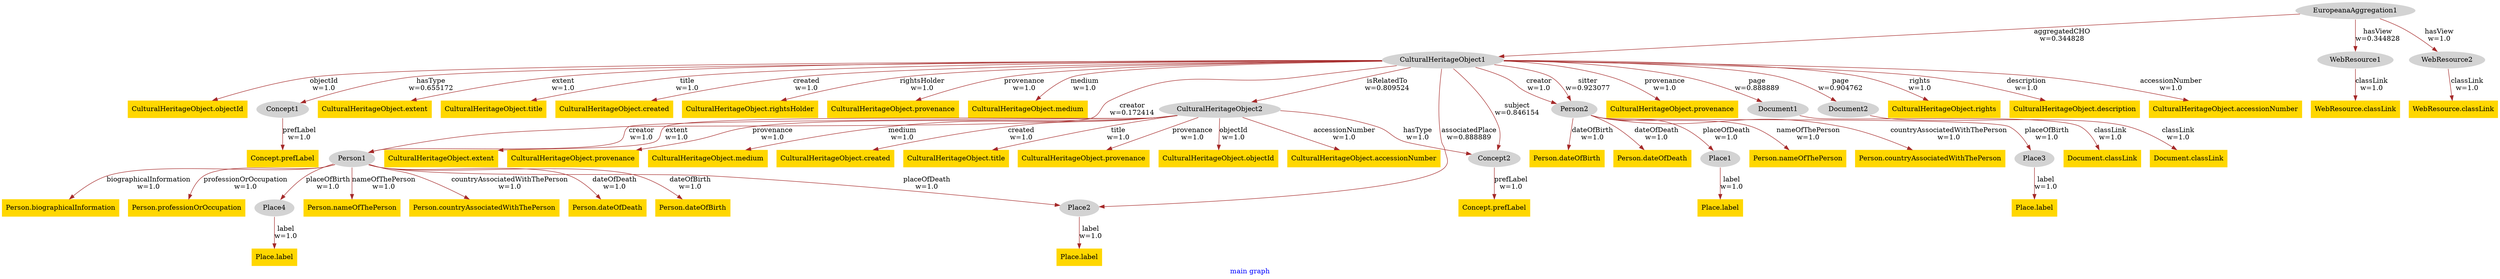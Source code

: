 digraph n0 {
fontcolor="blue"
remincross="true"
label="main graph"
n1[style="filled",color="white",fillcolor="lightgray",label="EuropeanaAggregation1"];
n2[style="filled",color="white",fillcolor="lightgray",label="CulturalHeritageObject1"];
n3[style="filled",color="white",fillcolor="lightgray",label="WebResource1"];
n4[shape="plaintext",style="filled",fillcolor="gold",label="CulturalHeritageObject.description"];
n5[shape="plaintext",style="filled",fillcolor="gold",label="CulturalHeritageObject.accessionNumber"];
n6[shape="plaintext",style="filled",fillcolor="gold",label="CulturalHeritageObject.objectId"];
n7[style="filled",color="white",fillcolor="lightgray",label="Person1"];
n8[shape="plaintext",style="filled",fillcolor="gold",label="WebResource.classLink"];
n9[shape="plaintext",style="filled",fillcolor="gold",label="Person.nameOfThePerson"];
n10[shape="plaintext",style="filled",fillcolor="gold",label="CulturalHeritageObject.extent"];
n11[shape="plaintext",style="filled",fillcolor="gold",label="CulturalHeritageObject.title"];
n12[shape="plaintext",style="filled",fillcolor="gold",label="CulturalHeritageObject.created"];
n13[shape="plaintext",style="filled",fillcolor="gold",label="CulturalHeritageObject.rightsHolder"];
n14[shape="plaintext",style="filled",fillcolor="gold",label="CulturalHeritageObject.provenance"];
n15[shape="plaintext",style="filled",fillcolor="gold",label="CulturalHeritageObject.medium"];
n16[style="filled",color="white",fillcolor="lightgray",label="Concept1"];
n17[shape="plaintext",style="filled",fillcolor="gold",label="Concept.prefLabel"];
n18[shape="plaintext",style="filled",fillcolor="gold",label="Person.countryAssociatedWithThePerson"];
n19[shape="plaintext",style="filled",fillcolor="gold",label="Person.dateOfDeath"];
n20[shape="plaintext",style="filled",fillcolor="gold",label="Person.dateOfBirth"];
n21[shape="plaintext",style="filled",fillcolor="gold",label="Person.biographicalInformation"];
n22[shape="plaintext",style="filled",fillcolor="gold",label="Person.professionOrOccupation"];
n23[style="filled",color="white",fillcolor="lightgray",label="CulturalHeritageObject2"];
n24[shape="plaintext",style="filled",fillcolor="gold",label="CulturalHeritageObject.accessionNumber"];
n25[shape="plaintext",style="filled",fillcolor="gold",label="CulturalHeritageObject.extent"];
n26[shape="plaintext",style="filled",fillcolor="gold",label="CulturalHeritageObject.provenance"];
n27[style="filled",color="white",fillcolor="lightgray",label="Concept2"];
n28[shape="plaintext",style="filled",fillcolor="gold",label="CulturalHeritageObject.medium"];
n29[shape="plaintext",style="filled",fillcolor="gold",label="CulturalHeritageObject.created"];
n30[shape="plaintext",style="filled",fillcolor="gold",label="CulturalHeritageObject.title"];
n31[shape="plaintext",style="filled",fillcolor="gold",label="CulturalHeritageObject.provenance"];
n32[style="filled",color="white",fillcolor="lightgray",label="Person2"];
n33[style="filled",color="white",fillcolor="lightgray",label="Place1"];
n34[style="filled",color="white",fillcolor="lightgray",label="Place3"];
n35[shape="plaintext",style="filled",fillcolor="gold",label="Person.nameOfThePerson"];
n36[shape="plaintext",style="filled",fillcolor="gold",label="Person.countryAssociatedWithThePerson"];
n37[shape="plaintext",style="filled",fillcolor="gold",label="Person.dateOfBirth"];
n38[shape="plaintext",style="filled",fillcolor="gold",label="Person.dateOfDeath"];
n39[shape="plaintext",style="filled",fillcolor="gold",label="Concept.prefLabel"];
n40[shape="plaintext",style="filled",fillcolor="gold",label="Place.label"];
n41[style="filled",color="white",fillcolor="lightgray",label="Place4"];
n42[shape="plaintext",style="filled",fillcolor="gold",label="Place.label"];
n43[style="filled",color="white",fillcolor="lightgray",label="Place2"];
n44[shape="plaintext",style="filled",fillcolor="gold",label="CulturalHeritageObject.provenance"];
n45[shape="plaintext",style="filled",fillcolor="gold",label="Place.label"];
n46[shape="plaintext",style="filled",fillcolor="gold",label="Place.label"];
n47[style="filled",color="white",fillcolor="lightgray",label="Document1"];
n48[shape="plaintext",style="filled",fillcolor="gold",label="Document.classLink"];
n49[style="filled",color="white",fillcolor="lightgray",label="WebResource2"];
n50[shape="plaintext",style="filled",fillcolor="gold",label="WebResource.classLink"];
n51[style="filled",color="white",fillcolor="lightgray",label="Document2"];
n52[shape="plaintext",style="filled",fillcolor="gold",label="Document.classLink"];
n53[shape="plaintext",style="filled",fillcolor="gold",label="CulturalHeritageObject.objectId"];
n54[shape="plaintext",style="filled",fillcolor="gold",label="CulturalHeritageObject.rights"];
n1 -> n2[color="brown",fontcolor="black",label="aggregatedCHO\nw=0.344828"]
n1 -> n3[color="brown",fontcolor="black",label="hasView\nw=0.344828"]
n2 -> n4[color="brown",fontcolor="black",label="description\nw=1.0"]
n2 -> n5[color="brown",fontcolor="black",label="accessionNumber\nw=1.0"]
n2 -> n6[color="brown",fontcolor="black",label="objectId\nw=1.0"]
n2 -> n7[color="brown",fontcolor="black",label="creator\nw=0.172414"]
n3 -> n8[color="brown",fontcolor="black",label="classLink\nw=1.0"]
n7 -> n9[color="brown",fontcolor="black",label="nameOfThePerson\nw=1.0"]
n2 -> n10[color="brown",fontcolor="black",label="extent\nw=1.0"]
n2 -> n11[color="brown",fontcolor="black",label="title\nw=1.0"]
n2 -> n12[color="brown",fontcolor="black",label="created\nw=1.0"]
n2 -> n13[color="brown",fontcolor="black",label="rightsHolder\nw=1.0"]
n2 -> n14[color="brown",fontcolor="black",label="provenance\nw=1.0"]
n2 -> n15[color="brown",fontcolor="black",label="medium\nw=1.0"]
n2 -> n16[color="brown",fontcolor="black",label="hasType\nw=0.655172"]
n16 -> n17[color="brown",fontcolor="black",label="prefLabel\nw=1.0"]
n7 -> n18[color="brown",fontcolor="black",label="countryAssociatedWithThePerson\nw=1.0"]
n7 -> n19[color="brown",fontcolor="black",label="dateOfDeath\nw=1.0"]
n7 -> n20[color="brown",fontcolor="black",label="dateOfBirth\nw=1.0"]
n7 -> n21[color="brown",fontcolor="black",label="biographicalInformation\nw=1.0"]
n7 -> n22[color="brown",fontcolor="black",label="professionOrOccupation\nw=1.0"]
n23 -> n24[color="brown",fontcolor="black",label="accessionNumber\nw=1.0"]
n23 -> n7[color="brown",fontcolor="black",label="creator\nw=1.0"]
n23 -> n25[color="brown",fontcolor="black",label="extent\nw=1.0"]
n23 -> n26[color="brown",fontcolor="black",label="provenance\nw=1.0"]
n23 -> n27[color="brown",fontcolor="black",label="hasType\nw=1.0"]
n23 -> n28[color="brown",fontcolor="black",label="medium\nw=1.0"]
n23 -> n29[color="brown",fontcolor="black",label="created\nw=1.0"]
n23 -> n30[color="brown",fontcolor="black",label="title\nw=1.0"]
n23 -> n31[color="brown",fontcolor="black",label="provenance\nw=1.0"]
n32 -> n33[color="brown",fontcolor="black",label="placeOfDeath\nw=1.0"]
n32 -> n34[color="brown",fontcolor="black",label="placeOfBirth\nw=1.0"]
n32 -> n35[color="brown",fontcolor="black",label="nameOfThePerson\nw=1.0"]
n32 -> n36[color="brown",fontcolor="black",label="countryAssociatedWithThePerson\nw=1.0"]
n32 -> n37[color="brown",fontcolor="black",label="dateOfBirth\nw=1.0"]
n32 -> n38[color="brown",fontcolor="black",label="dateOfDeath\nw=1.0"]
n27 -> n39[color="brown",fontcolor="black",label="prefLabel\nw=1.0"]
n33 -> n40[color="brown",fontcolor="black",label="label\nw=1.0"]
n41 -> n42[color="brown",fontcolor="black",label="label\nw=1.0"]
n7 -> n43[color="brown",fontcolor="black",label="placeOfDeath\nw=1.0"]
n7 -> n41[color="brown",fontcolor="black",label="placeOfBirth\nw=1.0"]
n2 -> n23[color="brown",fontcolor="black",label="isRelatedTo\nw=0.809524"]
n2 -> n32[color="brown",fontcolor="black",label="creator\nw=1.0"]
n2 -> n44[color="brown",fontcolor="black",label="provenance\nw=1.0"]
n34 -> n45[color="brown",fontcolor="black",label="label\nw=1.0"]
n43 -> n46[color="brown",fontcolor="black",label="label\nw=1.0"]
n2 -> n27[color="brown",fontcolor="black",label="subject\nw=0.846154"]
n2 -> n47[color="brown",fontcolor="black",label="page\nw=0.888889"]
n47 -> n48[color="brown",fontcolor="black",label="classLink\nw=1.0"]
n1 -> n49[color="brown",fontcolor="black",label="hasView\nw=1.0"]
n49 -> n50[color="brown",fontcolor="black",label="classLink\nw=1.0"]
n2 -> n43[color="brown",fontcolor="black",label="associatedPlace\nw=0.888889"]
n51 -> n52[color="brown",fontcolor="black",label="classLink\nw=1.0"]
n2 -> n51[color="brown",fontcolor="black",label="page\nw=0.904762"]
n23 -> n53[color="brown",fontcolor="black",label="objectId\nw=1.0"]
n2 -> n54[color="brown",fontcolor="black",label="rights\nw=1.0"]
n2 -> n32[color="brown",fontcolor="black",label="sitter\nw=0.923077"]
}
